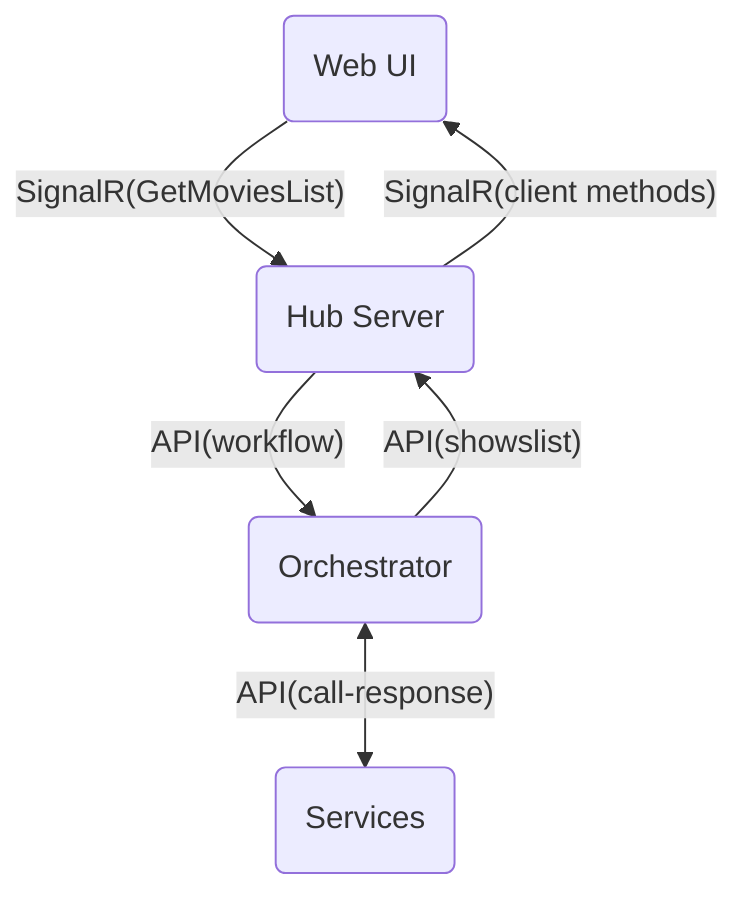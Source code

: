 graph TD
	%% Nodes
	WebUI("Web UI")
	Hub("Hub Server")
	Orch("Orchestrator")
	Serv("Services")

	WebUI -- SignalR(GetMoviesList) --> Hub
	Hub -- API(workflow) --> Orch
	Orch <-- API(call-response) --> Serv
	Orch -- API(showslist) --> Hub
	Hub -- SignalR(client methods) --> WebUI